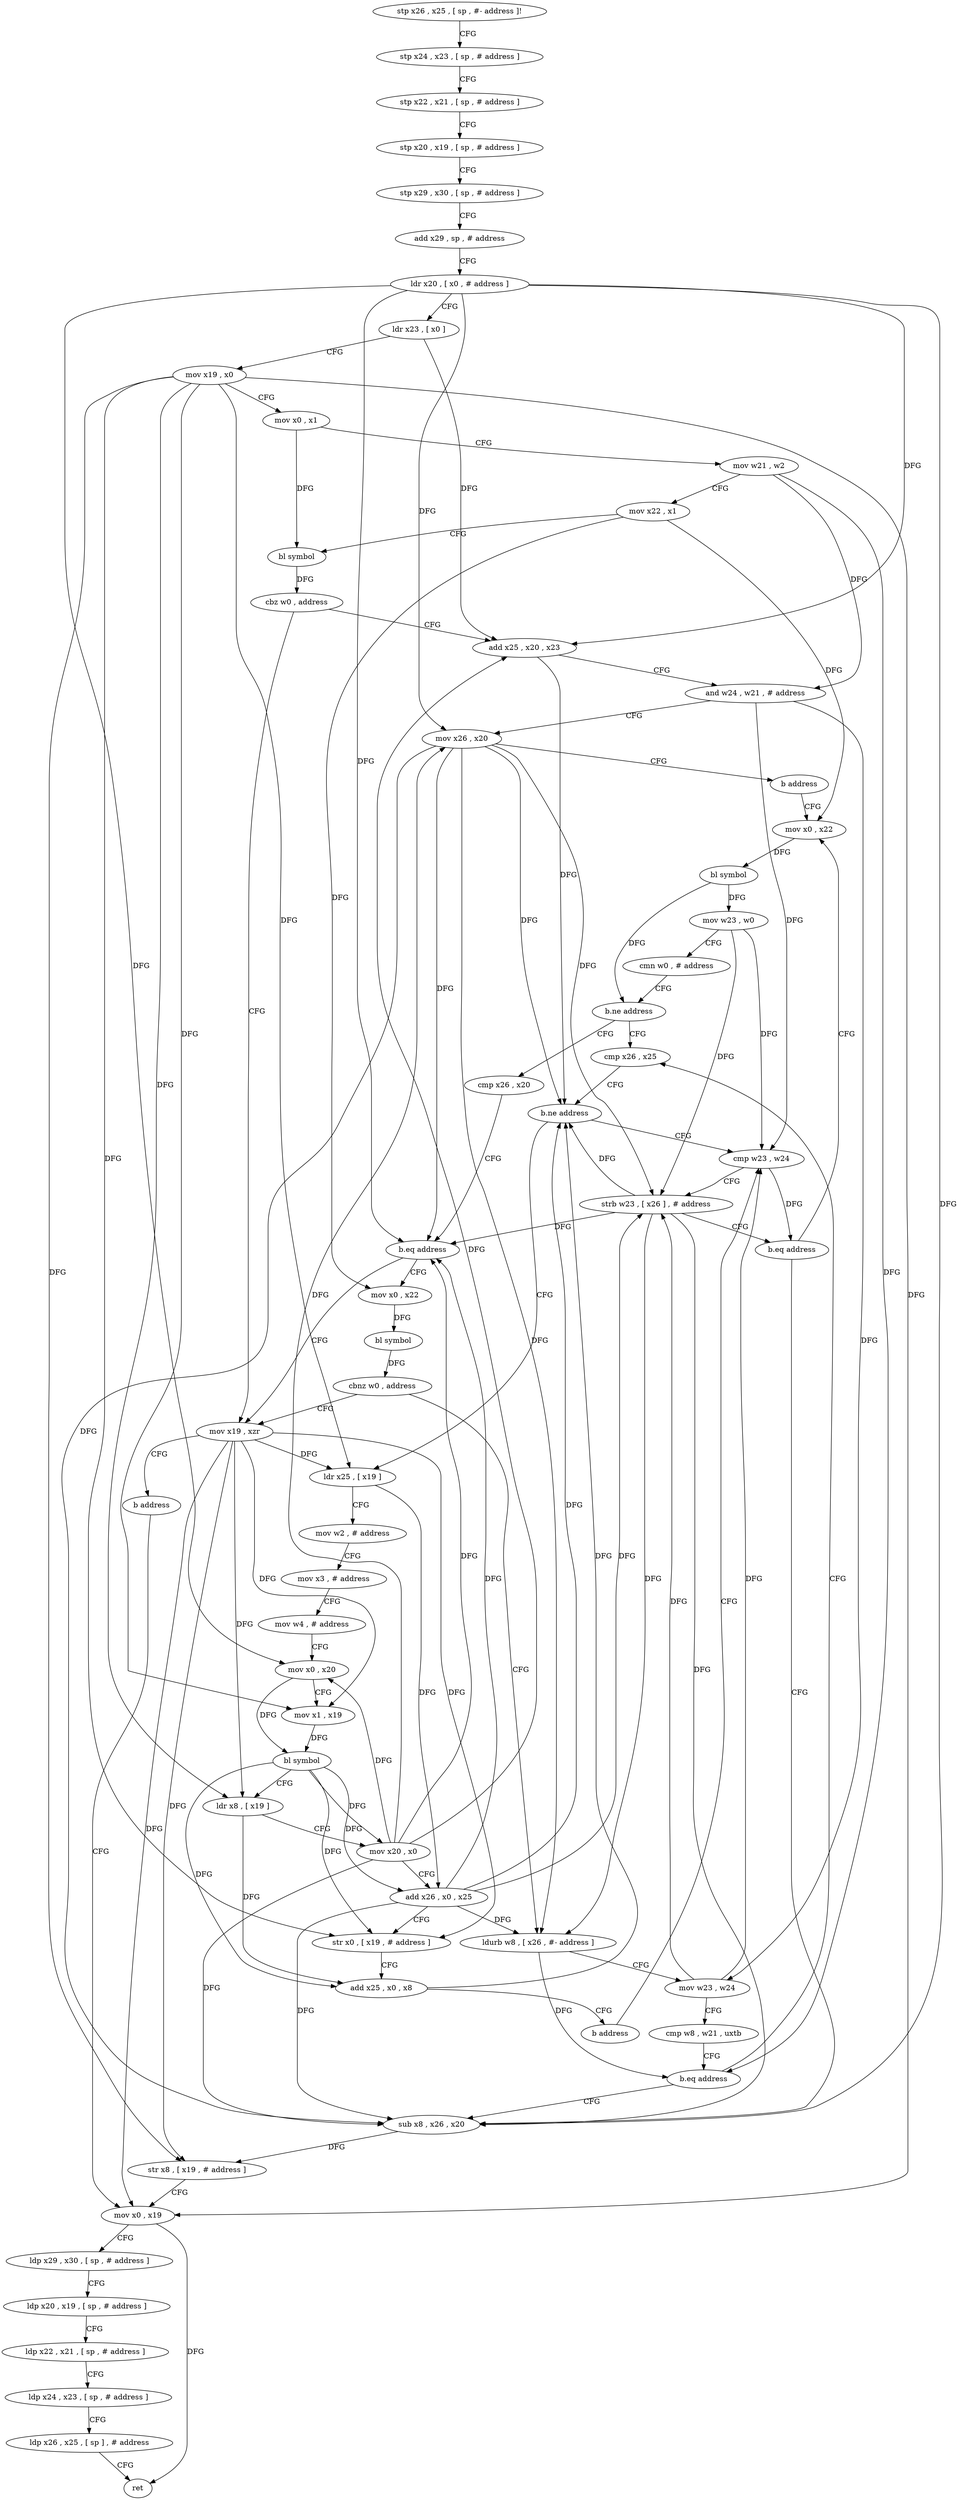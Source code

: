 digraph "func" {
"4208884" [label = "stp x26 , x25 , [ sp , #- address ]!" ]
"4208888" [label = "stp x24 , x23 , [ sp , # address ]" ]
"4208892" [label = "stp x22 , x21 , [ sp , # address ]" ]
"4208896" [label = "stp x20 , x19 , [ sp , # address ]" ]
"4208900" [label = "stp x29 , x30 , [ sp , # address ]" ]
"4208904" [label = "add x29 , sp , # address" ]
"4208908" [label = "ldr x20 , [ x0 , # address ]" ]
"4208912" [label = "ldr x23 , [ x0 ]" ]
"4208916" [label = "mov x19 , x0" ]
"4208920" [label = "mov x0 , x1" ]
"4208924" [label = "mov w21 , w2" ]
"4208928" [label = "mov x22 , x1" ]
"4208932" [label = "bl symbol" ]
"4208936" [label = "cbz w0 , address" ]
"4208948" [label = "add x25 , x20 , x23" ]
"4208940" [label = "mov x19 , xzr" ]
"4208952" [label = "and w24 , w21 , # address" ]
"4208956" [label = "mov x26 , x20" ]
"4208960" [label = "b address" ]
"4208976" [label = "mov x0 , x22" ]
"4208944" [label = "b address" ]
"4209100" [label = "mov x0 , x19" ]
"4208980" [label = "bl symbol" ]
"4208984" [label = "mov w23 , w0" ]
"4208988" [label = "cmn w0 , # address" ]
"4208992" [label = "b.ne address" ]
"4209032" [label = "cmp x26 , x25" ]
"4208996" [label = "cmp x26 , x20" ]
"4209104" [label = "ldp x29 , x30 , [ sp , # address ]" ]
"4209108" [label = "ldp x20 , x19 , [ sp , # address ]" ]
"4209112" [label = "ldp x22 , x21 , [ sp , # address ]" ]
"4209116" [label = "ldp x24 , x23 , [ sp , # address ]" ]
"4209120" [label = "ldp x26 , x25 , [ sp ] , # address" ]
"4209124" [label = "ret" ]
"4209036" [label = "b.ne address" ]
"4208964" [label = "cmp w23 , w24" ]
"4209040" [label = "ldr x25 , [ x19 ]" ]
"4209000" [label = "b.eq address" ]
"4209004" [label = "mov x0 , x22" ]
"4208968" [label = "strb w23 , [ x26 ] , # address" ]
"4208972" [label = "b.eq address" ]
"4209092" [label = "sub x8 , x26 , x20" ]
"4209044" [label = "mov w2 , # address" ]
"4209048" [label = "mov x3 , # address" ]
"4209052" [label = "mov w4 , # address" ]
"4209056" [label = "mov x0 , x20" ]
"4209060" [label = "mov x1 , x19" ]
"4209064" [label = "bl symbol" ]
"4209068" [label = "ldr x8 , [ x19 ]" ]
"4209072" [label = "mov x20 , x0" ]
"4209076" [label = "add x26 , x0 , x25" ]
"4209080" [label = "str x0 , [ x19 , # address ]" ]
"4209084" [label = "add x25 , x0 , x8" ]
"4209088" [label = "b address" ]
"4209008" [label = "bl symbol" ]
"4209012" [label = "cbnz w0 , address" ]
"4209016" [label = "ldurb w8 , [ x26 , #- address ]" ]
"4209096" [label = "str x8 , [ x19 , # address ]" ]
"4209020" [label = "mov w23 , w24" ]
"4209024" [label = "cmp w8 , w21 , uxtb" ]
"4209028" [label = "b.eq address" ]
"4208884" -> "4208888" [ label = "CFG" ]
"4208888" -> "4208892" [ label = "CFG" ]
"4208892" -> "4208896" [ label = "CFG" ]
"4208896" -> "4208900" [ label = "CFG" ]
"4208900" -> "4208904" [ label = "CFG" ]
"4208904" -> "4208908" [ label = "CFG" ]
"4208908" -> "4208912" [ label = "CFG" ]
"4208908" -> "4208948" [ label = "DFG" ]
"4208908" -> "4208956" [ label = "DFG" ]
"4208908" -> "4209000" [ label = "DFG" ]
"4208908" -> "4209056" [ label = "DFG" ]
"4208908" -> "4209092" [ label = "DFG" ]
"4208912" -> "4208916" [ label = "CFG" ]
"4208912" -> "4208948" [ label = "DFG" ]
"4208916" -> "4208920" [ label = "CFG" ]
"4208916" -> "4209100" [ label = "DFG" ]
"4208916" -> "4209040" [ label = "DFG" ]
"4208916" -> "4209060" [ label = "DFG" ]
"4208916" -> "4209068" [ label = "DFG" ]
"4208916" -> "4209080" [ label = "DFG" ]
"4208916" -> "4209096" [ label = "DFG" ]
"4208920" -> "4208924" [ label = "CFG" ]
"4208920" -> "4208932" [ label = "DFG" ]
"4208924" -> "4208928" [ label = "CFG" ]
"4208924" -> "4208952" [ label = "DFG" ]
"4208924" -> "4209028" [ label = "DFG" ]
"4208928" -> "4208932" [ label = "CFG" ]
"4208928" -> "4208976" [ label = "DFG" ]
"4208928" -> "4209004" [ label = "DFG" ]
"4208932" -> "4208936" [ label = "DFG" ]
"4208936" -> "4208948" [ label = "CFG" ]
"4208936" -> "4208940" [ label = "CFG" ]
"4208948" -> "4208952" [ label = "CFG" ]
"4208948" -> "4209036" [ label = "DFG" ]
"4208940" -> "4208944" [ label = "CFG" ]
"4208940" -> "4209100" [ label = "DFG" ]
"4208940" -> "4209040" [ label = "DFG" ]
"4208940" -> "4209060" [ label = "DFG" ]
"4208940" -> "4209068" [ label = "DFG" ]
"4208940" -> "4209080" [ label = "DFG" ]
"4208940" -> "4209096" [ label = "DFG" ]
"4208952" -> "4208956" [ label = "CFG" ]
"4208952" -> "4208964" [ label = "DFG" ]
"4208952" -> "4209020" [ label = "DFG" ]
"4208956" -> "4208960" [ label = "CFG" ]
"4208956" -> "4209036" [ label = "DFG" ]
"4208956" -> "4209000" [ label = "DFG" ]
"4208956" -> "4208968" [ label = "DFG" ]
"4208956" -> "4209092" [ label = "DFG" ]
"4208956" -> "4209016" [ label = "DFG" ]
"4208960" -> "4208976" [ label = "CFG" ]
"4208976" -> "4208980" [ label = "DFG" ]
"4208944" -> "4209100" [ label = "CFG" ]
"4209100" -> "4209104" [ label = "CFG" ]
"4209100" -> "4209124" [ label = "DFG" ]
"4208980" -> "4208984" [ label = "DFG" ]
"4208980" -> "4208992" [ label = "DFG" ]
"4208984" -> "4208988" [ label = "CFG" ]
"4208984" -> "4208964" [ label = "DFG" ]
"4208984" -> "4208968" [ label = "DFG" ]
"4208988" -> "4208992" [ label = "CFG" ]
"4208992" -> "4209032" [ label = "CFG" ]
"4208992" -> "4208996" [ label = "CFG" ]
"4209032" -> "4209036" [ label = "CFG" ]
"4208996" -> "4209000" [ label = "CFG" ]
"4209104" -> "4209108" [ label = "CFG" ]
"4209108" -> "4209112" [ label = "CFG" ]
"4209112" -> "4209116" [ label = "CFG" ]
"4209116" -> "4209120" [ label = "CFG" ]
"4209120" -> "4209124" [ label = "CFG" ]
"4209036" -> "4208964" [ label = "CFG" ]
"4209036" -> "4209040" [ label = "CFG" ]
"4208964" -> "4208968" [ label = "CFG" ]
"4208964" -> "4208972" [ label = "DFG" ]
"4209040" -> "4209044" [ label = "CFG" ]
"4209040" -> "4209076" [ label = "DFG" ]
"4209000" -> "4208940" [ label = "CFG" ]
"4209000" -> "4209004" [ label = "CFG" ]
"4209004" -> "4209008" [ label = "DFG" ]
"4208968" -> "4208972" [ label = "CFG" ]
"4208968" -> "4209036" [ label = "DFG" ]
"4208968" -> "4209000" [ label = "DFG" ]
"4208968" -> "4209092" [ label = "DFG" ]
"4208968" -> "4209016" [ label = "DFG" ]
"4208972" -> "4209092" [ label = "CFG" ]
"4208972" -> "4208976" [ label = "CFG" ]
"4209092" -> "4209096" [ label = "DFG" ]
"4209044" -> "4209048" [ label = "CFG" ]
"4209048" -> "4209052" [ label = "CFG" ]
"4209052" -> "4209056" [ label = "CFG" ]
"4209056" -> "4209060" [ label = "CFG" ]
"4209056" -> "4209064" [ label = "DFG" ]
"4209060" -> "4209064" [ label = "DFG" ]
"4209064" -> "4209068" [ label = "CFG" ]
"4209064" -> "4209072" [ label = "DFG" ]
"4209064" -> "4209076" [ label = "DFG" ]
"4209064" -> "4209080" [ label = "DFG" ]
"4209064" -> "4209084" [ label = "DFG" ]
"4209068" -> "4209072" [ label = "CFG" ]
"4209068" -> "4209084" [ label = "DFG" ]
"4209072" -> "4209076" [ label = "CFG" ]
"4209072" -> "4208956" [ label = "DFG" ]
"4209072" -> "4209000" [ label = "DFG" ]
"4209072" -> "4209056" [ label = "DFG" ]
"4209072" -> "4208948" [ label = "DFG" ]
"4209072" -> "4209092" [ label = "DFG" ]
"4209076" -> "4209080" [ label = "CFG" ]
"4209076" -> "4208968" [ label = "DFG" ]
"4209076" -> "4209036" [ label = "DFG" ]
"4209076" -> "4209000" [ label = "DFG" ]
"4209076" -> "4209092" [ label = "DFG" ]
"4209076" -> "4209016" [ label = "DFG" ]
"4209080" -> "4209084" [ label = "CFG" ]
"4209084" -> "4209088" [ label = "CFG" ]
"4209084" -> "4209036" [ label = "DFG" ]
"4209088" -> "4208964" [ label = "CFG" ]
"4209008" -> "4209012" [ label = "DFG" ]
"4209012" -> "4208940" [ label = "CFG" ]
"4209012" -> "4209016" [ label = "CFG" ]
"4209016" -> "4209020" [ label = "CFG" ]
"4209016" -> "4209028" [ label = "DFG" ]
"4209096" -> "4209100" [ label = "CFG" ]
"4209020" -> "4209024" [ label = "CFG" ]
"4209020" -> "4208968" [ label = "DFG" ]
"4209020" -> "4208964" [ label = "DFG" ]
"4209024" -> "4209028" [ label = "CFG" ]
"4209028" -> "4209092" [ label = "CFG" ]
"4209028" -> "4209032" [ label = "CFG" ]
}
